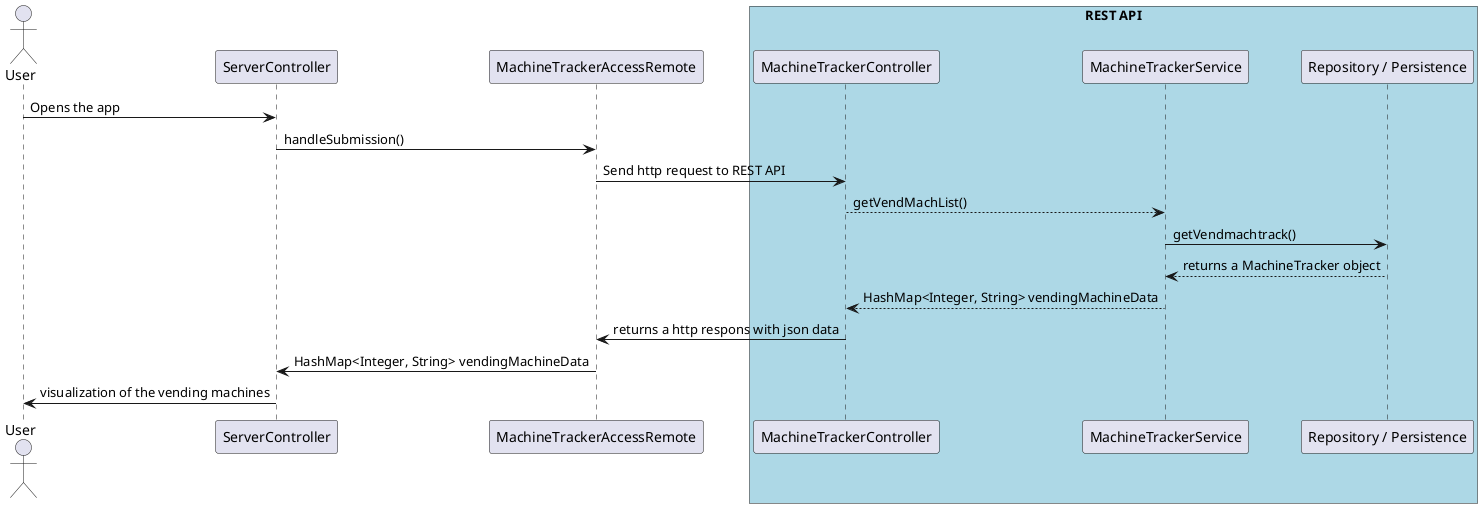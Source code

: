 @startuml SequenceDiagram

actor User
participant ServerController
participant MachineTrackerAccessRemote

box "REST API" #LightBlue
    participant MachineTrackerController
    participant MachineTrackerService
    participant "Repository / Persistence" as Repo
end box

User -> ServerController: Opens the app

ServerController -> MachineTrackerAccessRemote: handleSubmission()

MachineTrackerAccessRemote -> MachineTrackerController: Send http request to REST API

MachineTrackerController --> MachineTrackerService: getVendMachList()

MachineTrackerService -> Repo: getVendmachtrack()

Repo --> MachineTrackerService: returns a MachineTracker object

MachineTrackerService --> MachineTrackerController: HashMap<Integer, String> vendingMachineData

MachineTrackerController -> MachineTrackerAccessRemote: returns a http respons with json data

MachineTrackerAccessRemote -> ServerController: HashMap<Integer, String> vendingMachineData

ServerController -> User: visualization of the vending machines

@enduml